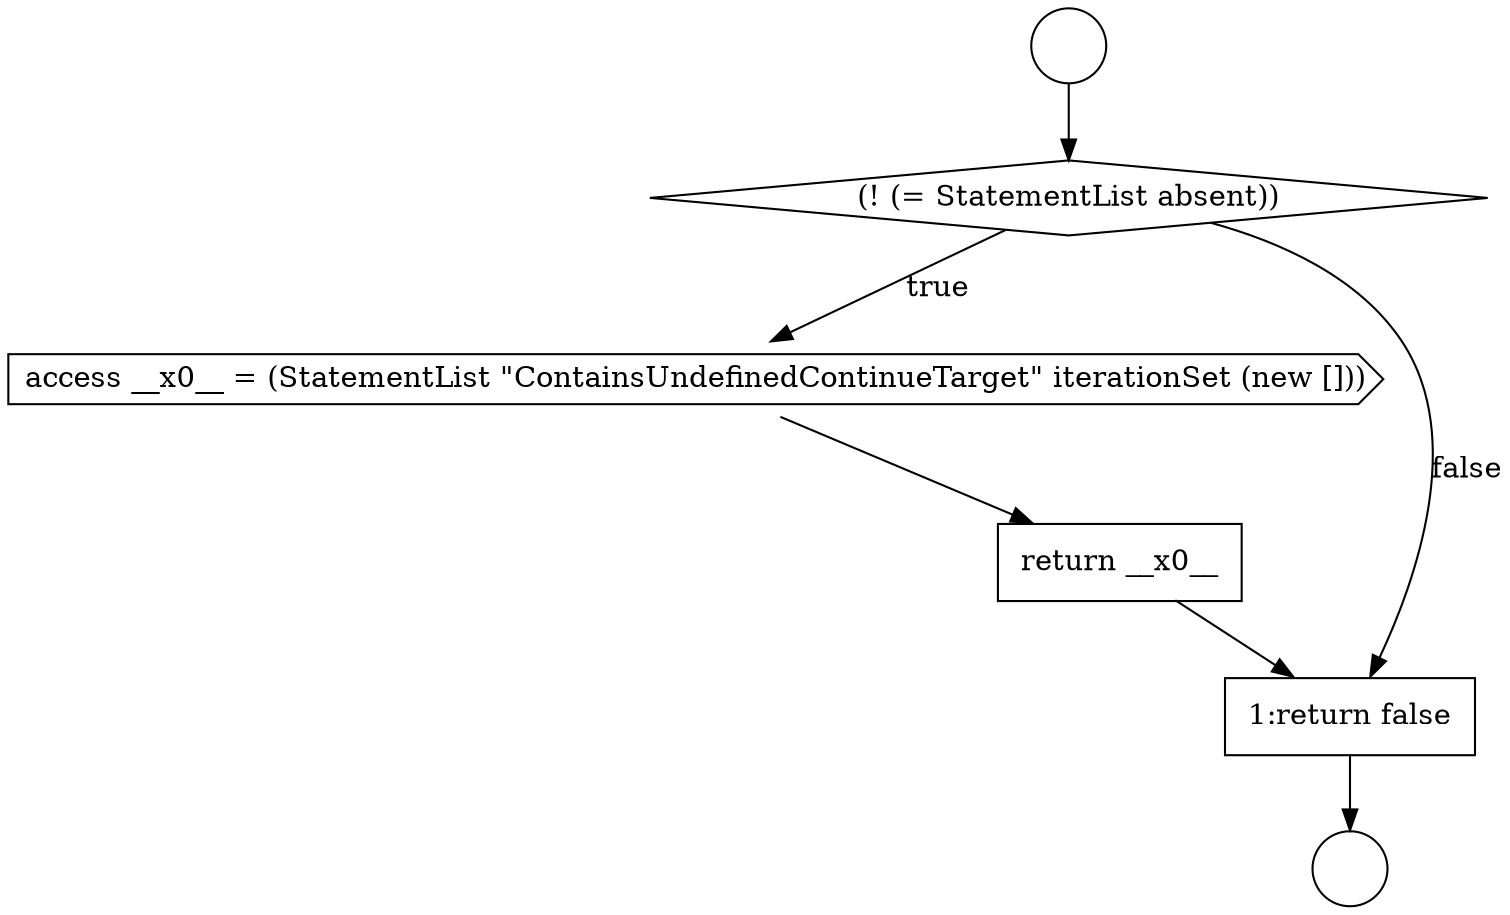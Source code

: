 digraph {
  node7004 [shape=cds, label=<<font color="black">access __x0__ = (StatementList &quot;ContainsUndefinedContinueTarget&quot; iterationSet (new []))</font>> color="black" fillcolor="white" style=filled]
  node7005 [shape=none, margin=0, label=<<font color="black">
    <table border="0" cellborder="1" cellspacing="0" cellpadding="10">
      <tr><td align="left">return __x0__</td></tr>
    </table>
  </font>> color="black" fillcolor="white" style=filled]
  node7006 [shape=none, margin=0, label=<<font color="black">
    <table border="0" cellborder="1" cellspacing="0" cellpadding="10">
      <tr><td align="left">1:return false</td></tr>
    </table>
  </font>> color="black" fillcolor="white" style=filled]
  node7001 [shape=circle label=" " color="black" fillcolor="white" style=filled]
  node7002 [shape=circle label=" " color="black" fillcolor="white" style=filled]
  node7003 [shape=diamond, label=<<font color="black">(! (= StatementList absent))</font>> color="black" fillcolor="white" style=filled]
  node7003 -> node7004 [label=<<font color="black">true</font>> color="black"]
  node7003 -> node7006 [label=<<font color="black">false</font>> color="black"]
  node7006 -> node7002 [ color="black"]
  node7001 -> node7003 [ color="black"]
  node7004 -> node7005 [ color="black"]
  node7005 -> node7006 [ color="black"]
}
